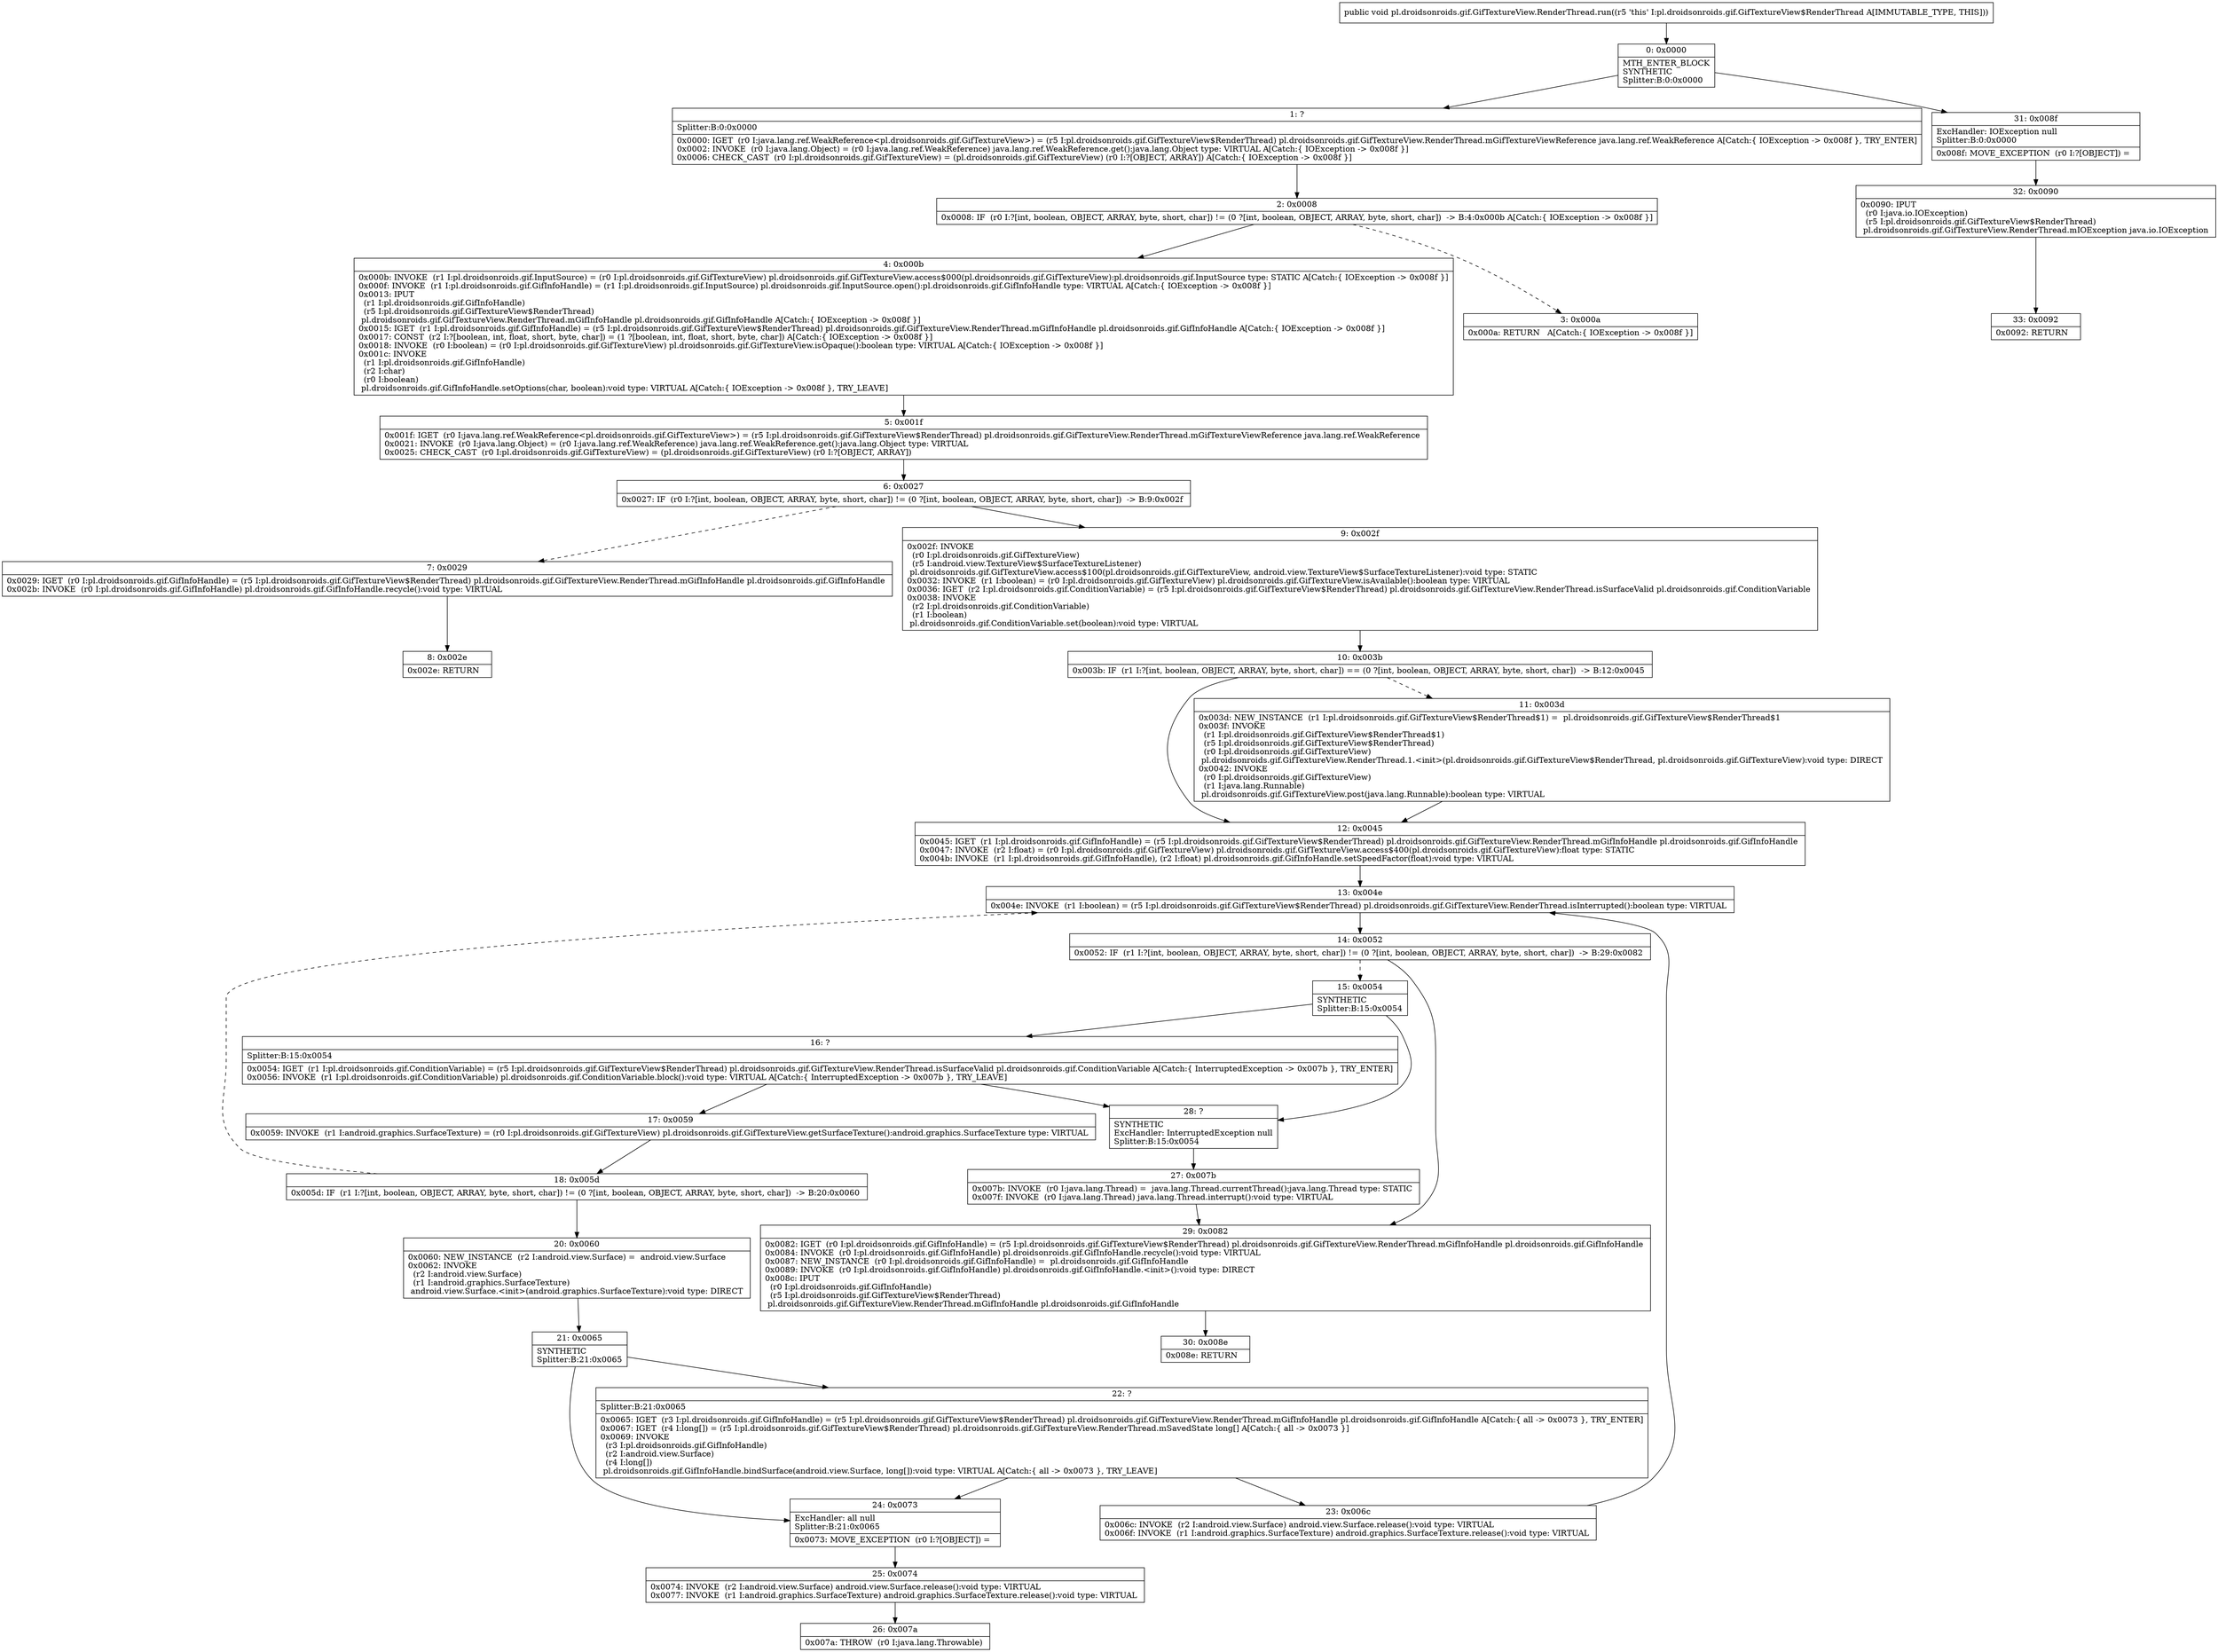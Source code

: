 digraph "CFG forpl.droidsonroids.gif.GifTextureView.RenderThread.run()V" {
Node_0 [shape=record,label="{0\:\ 0x0000|MTH_ENTER_BLOCK\lSYNTHETIC\lSplitter:B:0:0x0000\l}"];
Node_1 [shape=record,label="{1\:\ ?|Splitter:B:0:0x0000\l|0x0000: IGET  (r0 I:java.lang.ref.WeakReference\<pl.droidsonroids.gif.GifTextureView\>) = (r5 I:pl.droidsonroids.gif.GifTextureView$RenderThread) pl.droidsonroids.gif.GifTextureView.RenderThread.mGifTextureViewReference java.lang.ref.WeakReference A[Catch:\{ IOException \-\> 0x008f \}, TRY_ENTER]\l0x0002: INVOKE  (r0 I:java.lang.Object) = (r0 I:java.lang.ref.WeakReference) java.lang.ref.WeakReference.get():java.lang.Object type: VIRTUAL A[Catch:\{ IOException \-\> 0x008f \}]\l0x0006: CHECK_CAST  (r0 I:pl.droidsonroids.gif.GifTextureView) = (pl.droidsonroids.gif.GifTextureView) (r0 I:?[OBJECT, ARRAY]) A[Catch:\{ IOException \-\> 0x008f \}]\l}"];
Node_2 [shape=record,label="{2\:\ 0x0008|0x0008: IF  (r0 I:?[int, boolean, OBJECT, ARRAY, byte, short, char]) != (0 ?[int, boolean, OBJECT, ARRAY, byte, short, char])  \-\> B:4:0x000b A[Catch:\{ IOException \-\> 0x008f \}]\l}"];
Node_3 [shape=record,label="{3\:\ 0x000a|0x000a: RETURN   A[Catch:\{ IOException \-\> 0x008f \}]\l}"];
Node_4 [shape=record,label="{4\:\ 0x000b|0x000b: INVOKE  (r1 I:pl.droidsonroids.gif.InputSource) = (r0 I:pl.droidsonroids.gif.GifTextureView) pl.droidsonroids.gif.GifTextureView.access$000(pl.droidsonroids.gif.GifTextureView):pl.droidsonroids.gif.InputSource type: STATIC A[Catch:\{ IOException \-\> 0x008f \}]\l0x000f: INVOKE  (r1 I:pl.droidsonroids.gif.GifInfoHandle) = (r1 I:pl.droidsonroids.gif.InputSource) pl.droidsonroids.gif.InputSource.open():pl.droidsonroids.gif.GifInfoHandle type: VIRTUAL A[Catch:\{ IOException \-\> 0x008f \}]\l0x0013: IPUT  \l  (r1 I:pl.droidsonroids.gif.GifInfoHandle)\l  (r5 I:pl.droidsonroids.gif.GifTextureView$RenderThread)\l pl.droidsonroids.gif.GifTextureView.RenderThread.mGifInfoHandle pl.droidsonroids.gif.GifInfoHandle A[Catch:\{ IOException \-\> 0x008f \}]\l0x0015: IGET  (r1 I:pl.droidsonroids.gif.GifInfoHandle) = (r5 I:pl.droidsonroids.gif.GifTextureView$RenderThread) pl.droidsonroids.gif.GifTextureView.RenderThread.mGifInfoHandle pl.droidsonroids.gif.GifInfoHandle A[Catch:\{ IOException \-\> 0x008f \}]\l0x0017: CONST  (r2 I:?[boolean, int, float, short, byte, char]) = (1 ?[boolean, int, float, short, byte, char]) A[Catch:\{ IOException \-\> 0x008f \}]\l0x0018: INVOKE  (r0 I:boolean) = (r0 I:pl.droidsonroids.gif.GifTextureView) pl.droidsonroids.gif.GifTextureView.isOpaque():boolean type: VIRTUAL A[Catch:\{ IOException \-\> 0x008f \}]\l0x001c: INVOKE  \l  (r1 I:pl.droidsonroids.gif.GifInfoHandle)\l  (r2 I:char)\l  (r0 I:boolean)\l pl.droidsonroids.gif.GifInfoHandle.setOptions(char, boolean):void type: VIRTUAL A[Catch:\{ IOException \-\> 0x008f \}, TRY_LEAVE]\l}"];
Node_5 [shape=record,label="{5\:\ 0x001f|0x001f: IGET  (r0 I:java.lang.ref.WeakReference\<pl.droidsonroids.gif.GifTextureView\>) = (r5 I:pl.droidsonroids.gif.GifTextureView$RenderThread) pl.droidsonroids.gif.GifTextureView.RenderThread.mGifTextureViewReference java.lang.ref.WeakReference \l0x0021: INVOKE  (r0 I:java.lang.Object) = (r0 I:java.lang.ref.WeakReference) java.lang.ref.WeakReference.get():java.lang.Object type: VIRTUAL \l0x0025: CHECK_CAST  (r0 I:pl.droidsonroids.gif.GifTextureView) = (pl.droidsonroids.gif.GifTextureView) (r0 I:?[OBJECT, ARRAY]) \l}"];
Node_6 [shape=record,label="{6\:\ 0x0027|0x0027: IF  (r0 I:?[int, boolean, OBJECT, ARRAY, byte, short, char]) != (0 ?[int, boolean, OBJECT, ARRAY, byte, short, char])  \-\> B:9:0x002f \l}"];
Node_7 [shape=record,label="{7\:\ 0x0029|0x0029: IGET  (r0 I:pl.droidsonroids.gif.GifInfoHandle) = (r5 I:pl.droidsonroids.gif.GifTextureView$RenderThread) pl.droidsonroids.gif.GifTextureView.RenderThread.mGifInfoHandle pl.droidsonroids.gif.GifInfoHandle \l0x002b: INVOKE  (r0 I:pl.droidsonroids.gif.GifInfoHandle) pl.droidsonroids.gif.GifInfoHandle.recycle():void type: VIRTUAL \l}"];
Node_8 [shape=record,label="{8\:\ 0x002e|0x002e: RETURN   \l}"];
Node_9 [shape=record,label="{9\:\ 0x002f|0x002f: INVOKE  \l  (r0 I:pl.droidsonroids.gif.GifTextureView)\l  (r5 I:android.view.TextureView$SurfaceTextureListener)\l pl.droidsonroids.gif.GifTextureView.access$100(pl.droidsonroids.gif.GifTextureView, android.view.TextureView$SurfaceTextureListener):void type: STATIC \l0x0032: INVOKE  (r1 I:boolean) = (r0 I:pl.droidsonroids.gif.GifTextureView) pl.droidsonroids.gif.GifTextureView.isAvailable():boolean type: VIRTUAL \l0x0036: IGET  (r2 I:pl.droidsonroids.gif.ConditionVariable) = (r5 I:pl.droidsonroids.gif.GifTextureView$RenderThread) pl.droidsonroids.gif.GifTextureView.RenderThread.isSurfaceValid pl.droidsonroids.gif.ConditionVariable \l0x0038: INVOKE  \l  (r2 I:pl.droidsonroids.gif.ConditionVariable)\l  (r1 I:boolean)\l pl.droidsonroids.gif.ConditionVariable.set(boolean):void type: VIRTUAL \l}"];
Node_10 [shape=record,label="{10\:\ 0x003b|0x003b: IF  (r1 I:?[int, boolean, OBJECT, ARRAY, byte, short, char]) == (0 ?[int, boolean, OBJECT, ARRAY, byte, short, char])  \-\> B:12:0x0045 \l}"];
Node_11 [shape=record,label="{11\:\ 0x003d|0x003d: NEW_INSTANCE  (r1 I:pl.droidsonroids.gif.GifTextureView$RenderThread$1) =  pl.droidsonroids.gif.GifTextureView$RenderThread$1 \l0x003f: INVOKE  \l  (r1 I:pl.droidsonroids.gif.GifTextureView$RenderThread$1)\l  (r5 I:pl.droidsonroids.gif.GifTextureView$RenderThread)\l  (r0 I:pl.droidsonroids.gif.GifTextureView)\l pl.droidsonroids.gif.GifTextureView.RenderThread.1.\<init\>(pl.droidsonroids.gif.GifTextureView$RenderThread, pl.droidsonroids.gif.GifTextureView):void type: DIRECT \l0x0042: INVOKE  \l  (r0 I:pl.droidsonroids.gif.GifTextureView)\l  (r1 I:java.lang.Runnable)\l pl.droidsonroids.gif.GifTextureView.post(java.lang.Runnable):boolean type: VIRTUAL \l}"];
Node_12 [shape=record,label="{12\:\ 0x0045|0x0045: IGET  (r1 I:pl.droidsonroids.gif.GifInfoHandle) = (r5 I:pl.droidsonroids.gif.GifTextureView$RenderThread) pl.droidsonroids.gif.GifTextureView.RenderThread.mGifInfoHandle pl.droidsonroids.gif.GifInfoHandle \l0x0047: INVOKE  (r2 I:float) = (r0 I:pl.droidsonroids.gif.GifTextureView) pl.droidsonroids.gif.GifTextureView.access$400(pl.droidsonroids.gif.GifTextureView):float type: STATIC \l0x004b: INVOKE  (r1 I:pl.droidsonroids.gif.GifInfoHandle), (r2 I:float) pl.droidsonroids.gif.GifInfoHandle.setSpeedFactor(float):void type: VIRTUAL \l}"];
Node_13 [shape=record,label="{13\:\ 0x004e|0x004e: INVOKE  (r1 I:boolean) = (r5 I:pl.droidsonroids.gif.GifTextureView$RenderThread) pl.droidsonroids.gif.GifTextureView.RenderThread.isInterrupted():boolean type: VIRTUAL \l}"];
Node_14 [shape=record,label="{14\:\ 0x0052|0x0052: IF  (r1 I:?[int, boolean, OBJECT, ARRAY, byte, short, char]) != (0 ?[int, boolean, OBJECT, ARRAY, byte, short, char])  \-\> B:29:0x0082 \l}"];
Node_15 [shape=record,label="{15\:\ 0x0054|SYNTHETIC\lSplitter:B:15:0x0054\l}"];
Node_16 [shape=record,label="{16\:\ ?|Splitter:B:15:0x0054\l|0x0054: IGET  (r1 I:pl.droidsonroids.gif.ConditionVariable) = (r5 I:pl.droidsonroids.gif.GifTextureView$RenderThread) pl.droidsonroids.gif.GifTextureView.RenderThread.isSurfaceValid pl.droidsonroids.gif.ConditionVariable A[Catch:\{ InterruptedException \-\> 0x007b \}, TRY_ENTER]\l0x0056: INVOKE  (r1 I:pl.droidsonroids.gif.ConditionVariable) pl.droidsonroids.gif.ConditionVariable.block():void type: VIRTUAL A[Catch:\{ InterruptedException \-\> 0x007b \}, TRY_LEAVE]\l}"];
Node_17 [shape=record,label="{17\:\ 0x0059|0x0059: INVOKE  (r1 I:android.graphics.SurfaceTexture) = (r0 I:pl.droidsonroids.gif.GifTextureView) pl.droidsonroids.gif.GifTextureView.getSurfaceTexture():android.graphics.SurfaceTexture type: VIRTUAL \l}"];
Node_18 [shape=record,label="{18\:\ 0x005d|0x005d: IF  (r1 I:?[int, boolean, OBJECT, ARRAY, byte, short, char]) != (0 ?[int, boolean, OBJECT, ARRAY, byte, short, char])  \-\> B:20:0x0060 \l}"];
Node_20 [shape=record,label="{20\:\ 0x0060|0x0060: NEW_INSTANCE  (r2 I:android.view.Surface) =  android.view.Surface \l0x0062: INVOKE  \l  (r2 I:android.view.Surface)\l  (r1 I:android.graphics.SurfaceTexture)\l android.view.Surface.\<init\>(android.graphics.SurfaceTexture):void type: DIRECT \l}"];
Node_21 [shape=record,label="{21\:\ 0x0065|SYNTHETIC\lSplitter:B:21:0x0065\l}"];
Node_22 [shape=record,label="{22\:\ ?|Splitter:B:21:0x0065\l|0x0065: IGET  (r3 I:pl.droidsonroids.gif.GifInfoHandle) = (r5 I:pl.droidsonroids.gif.GifTextureView$RenderThread) pl.droidsonroids.gif.GifTextureView.RenderThread.mGifInfoHandle pl.droidsonroids.gif.GifInfoHandle A[Catch:\{ all \-\> 0x0073 \}, TRY_ENTER]\l0x0067: IGET  (r4 I:long[]) = (r5 I:pl.droidsonroids.gif.GifTextureView$RenderThread) pl.droidsonroids.gif.GifTextureView.RenderThread.mSavedState long[] A[Catch:\{ all \-\> 0x0073 \}]\l0x0069: INVOKE  \l  (r3 I:pl.droidsonroids.gif.GifInfoHandle)\l  (r2 I:android.view.Surface)\l  (r4 I:long[])\l pl.droidsonroids.gif.GifInfoHandle.bindSurface(android.view.Surface, long[]):void type: VIRTUAL A[Catch:\{ all \-\> 0x0073 \}, TRY_LEAVE]\l}"];
Node_23 [shape=record,label="{23\:\ 0x006c|0x006c: INVOKE  (r2 I:android.view.Surface) android.view.Surface.release():void type: VIRTUAL \l0x006f: INVOKE  (r1 I:android.graphics.SurfaceTexture) android.graphics.SurfaceTexture.release():void type: VIRTUAL \l}"];
Node_24 [shape=record,label="{24\:\ 0x0073|ExcHandler: all null\lSplitter:B:21:0x0065\l|0x0073: MOVE_EXCEPTION  (r0 I:?[OBJECT]) =  \l}"];
Node_25 [shape=record,label="{25\:\ 0x0074|0x0074: INVOKE  (r2 I:android.view.Surface) android.view.Surface.release():void type: VIRTUAL \l0x0077: INVOKE  (r1 I:android.graphics.SurfaceTexture) android.graphics.SurfaceTexture.release():void type: VIRTUAL \l}"];
Node_26 [shape=record,label="{26\:\ 0x007a|0x007a: THROW  (r0 I:java.lang.Throwable) \l}"];
Node_27 [shape=record,label="{27\:\ 0x007b|0x007b: INVOKE  (r0 I:java.lang.Thread) =  java.lang.Thread.currentThread():java.lang.Thread type: STATIC \l0x007f: INVOKE  (r0 I:java.lang.Thread) java.lang.Thread.interrupt():void type: VIRTUAL \l}"];
Node_28 [shape=record,label="{28\:\ ?|SYNTHETIC\lExcHandler: InterruptedException null\lSplitter:B:15:0x0054\l}"];
Node_29 [shape=record,label="{29\:\ 0x0082|0x0082: IGET  (r0 I:pl.droidsonroids.gif.GifInfoHandle) = (r5 I:pl.droidsonroids.gif.GifTextureView$RenderThread) pl.droidsonroids.gif.GifTextureView.RenderThread.mGifInfoHandle pl.droidsonroids.gif.GifInfoHandle \l0x0084: INVOKE  (r0 I:pl.droidsonroids.gif.GifInfoHandle) pl.droidsonroids.gif.GifInfoHandle.recycle():void type: VIRTUAL \l0x0087: NEW_INSTANCE  (r0 I:pl.droidsonroids.gif.GifInfoHandle) =  pl.droidsonroids.gif.GifInfoHandle \l0x0089: INVOKE  (r0 I:pl.droidsonroids.gif.GifInfoHandle) pl.droidsonroids.gif.GifInfoHandle.\<init\>():void type: DIRECT \l0x008c: IPUT  \l  (r0 I:pl.droidsonroids.gif.GifInfoHandle)\l  (r5 I:pl.droidsonroids.gif.GifTextureView$RenderThread)\l pl.droidsonroids.gif.GifTextureView.RenderThread.mGifInfoHandle pl.droidsonroids.gif.GifInfoHandle \l}"];
Node_30 [shape=record,label="{30\:\ 0x008e|0x008e: RETURN   \l}"];
Node_31 [shape=record,label="{31\:\ 0x008f|ExcHandler: IOException null\lSplitter:B:0:0x0000\l|0x008f: MOVE_EXCEPTION  (r0 I:?[OBJECT]) =  \l}"];
Node_32 [shape=record,label="{32\:\ 0x0090|0x0090: IPUT  \l  (r0 I:java.io.IOException)\l  (r5 I:pl.droidsonroids.gif.GifTextureView$RenderThread)\l pl.droidsonroids.gif.GifTextureView.RenderThread.mIOException java.io.IOException \l}"];
Node_33 [shape=record,label="{33\:\ 0x0092|0x0092: RETURN   \l}"];
MethodNode[shape=record,label="{public void pl.droidsonroids.gif.GifTextureView.RenderThread.run((r5 'this' I:pl.droidsonroids.gif.GifTextureView$RenderThread A[IMMUTABLE_TYPE, THIS])) }"];
MethodNode -> Node_0;
Node_0 -> Node_1;
Node_0 -> Node_31;
Node_1 -> Node_2;
Node_2 -> Node_3[style=dashed];
Node_2 -> Node_4;
Node_4 -> Node_5;
Node_5 -> Node_6;
Node_6 -> Node_7[style=dashed];
Node_6 -> Node_9;
Node_7 -> Node_8;
Node_9 -> Node_10;
Node_10 -> Node_11[style=dashed];
Node_10 -> Node_12;
Node_11 -> Node_12;
Node_12 -> Node_13;
Node_13 -> Node_14;
Node_14 -> Node_15[style=dashed];
Node_14 -> Node_29;
Node_15 -> Node_16;
Node_15 -> Node_28;
Node_16 -> Node_17;
Node_16 -> Node_28;
Node_17 -> Node_18;
Node_18 -> Node_20;
Node_18 -> Node_13[style=dashed];
Node_20 -> Node_21;
Node_21 -> Node_22;
Node_21 -> Node_24;
Node_22 -> Node_23;
Node_22 -> Node_24;
Node_23 -> Node_13;
Node_24 -> Node_25;
Node_25 -> Node_26;
Node_27 -> Node_29;
Node_28 -> Node_27;
Node_29 -> Node_30;
Node_31 -> Node_32;
Node_32 -> Node_33;
}

